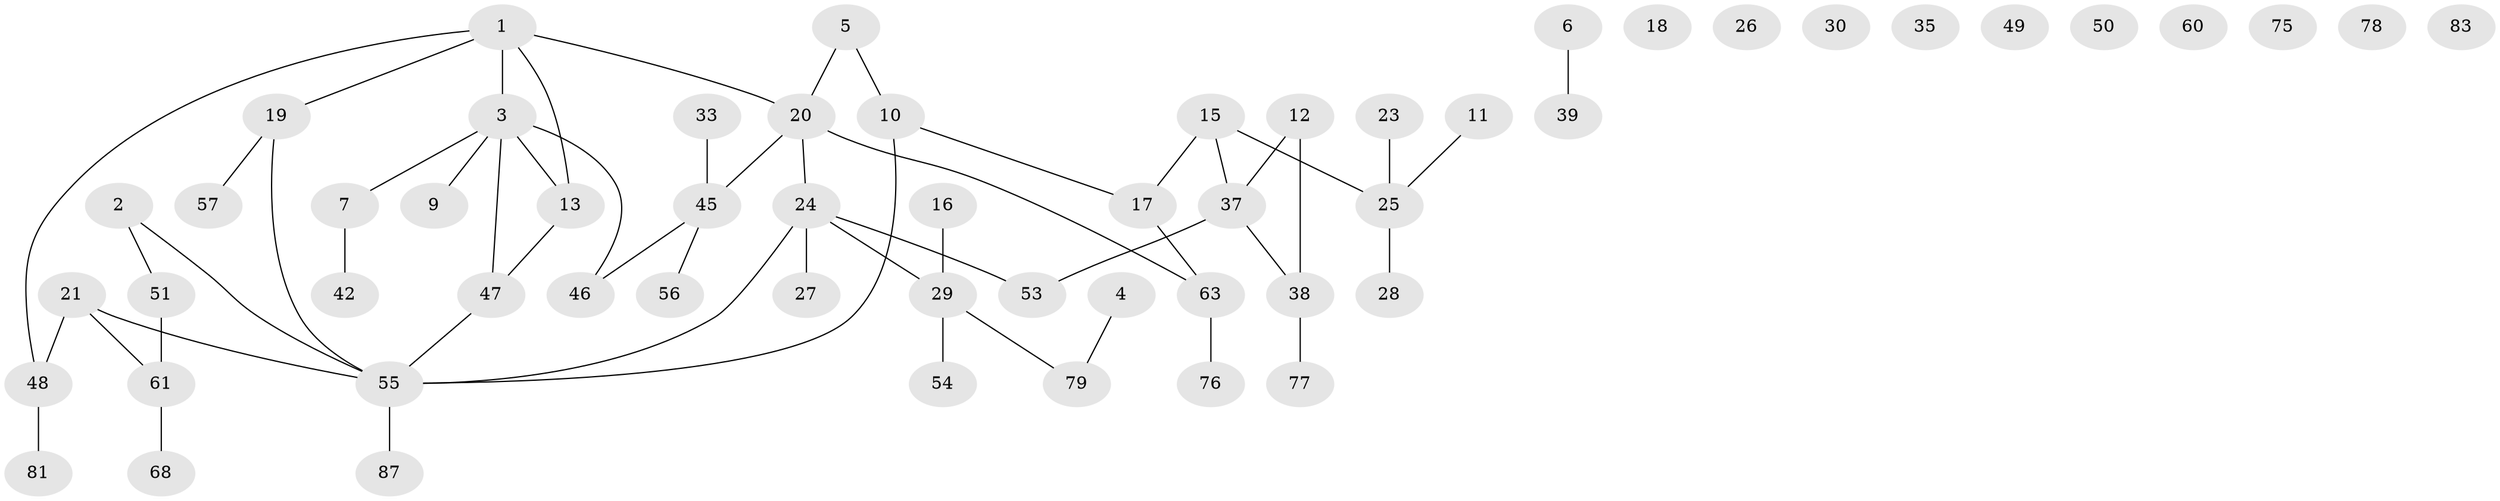 // Generated by graph-tools (version 1.1) at 2025/23/03/03/25 07:23:28]
// undirected, 57 vertices, 56 edges
graph export_dot {
graph [start="1"]
  node [color=gray90,style=filled];
  1 [super="+34"];
  2;
  3 [super="+14"];
  4;
  5 [super="+8"];
  6 [super="+66"];
  7 [super="+32"];
  9;
  10 [super="+65"];
  11;
  12;
  13 [super="+86"];
  15 [super="+69"];
  16 [super="+36"];
  17 [super="+52"];
  18;
  19 [super="+40"];
  20 [super="+22"];
  21 [super="+31"];
  23;
  24 [super="+41"];
  25 [super="+71"];
  26;
  27;
  28;
  29 [super="+72"];
  30;
  33 [super="+73"];
  35 [super="+70"];
  37 [super="+43"];
  38 [super="+44"];
  39;
  42 [super="+67"];
  45 [super="+59"];
  46;
  47 [super="+84"];
  48 [super="+82"];
  49;
  50;
  51 [super="+80"];
  53;
  54 [super="+58"];
  55 [super="+64"];
  56;
  57;
  60;
  61 [super="+62"];
  63 [super="+74"];
  68;
  75;
  76;
  77;
  78;
  79 [super="+85"];
  81;
  83;
  87;
  1 -- 3;
  1 -- 13;
  1 -- 19;
  1 -- 48;
  1 -- 20;
  2 -- 51;
  2 -- 55;
  3 -- 46;
  3 -- 9;
  3 -- 47;
  3 -- 7;
  3 -- 13;
  4 -- 79;
  5 -- 10;
  5 -- 20;
  6 -- 39;
  7 -- 42;
  10 -- 17;
  10 -- 55;
  11 -- 25;
  12 -- 37;
  12 -- 38;
  13 -- 47;
  15 -- 25;
  15 -- 37;
  15 -- 17;
  16 -- 29;
  17 -- 63;
  19 -- 57;
  19 -- 55;
  20 -- 24;
  20 -- 63;
  20 -- 45;
  21 -- 48;
  21 -- 61;
  21 -- 55;
  23 -- 25;
  24 -- 53;
  24 -- 27;
  24 -- 55;
  24 -- 29;
  25 -- 28;
  29 -- 54;
  29 -- 79;
  33 -- 45;
  37 -- 53;
  37 -- 38;
  38 -- 77;
  45 -- 46;
  45 -- 56;
  47 -- 55;
  48 -- 81;
  51 -- 61;
  55 -- 87;
  61 -- 68;
  63 -- 76;
}
